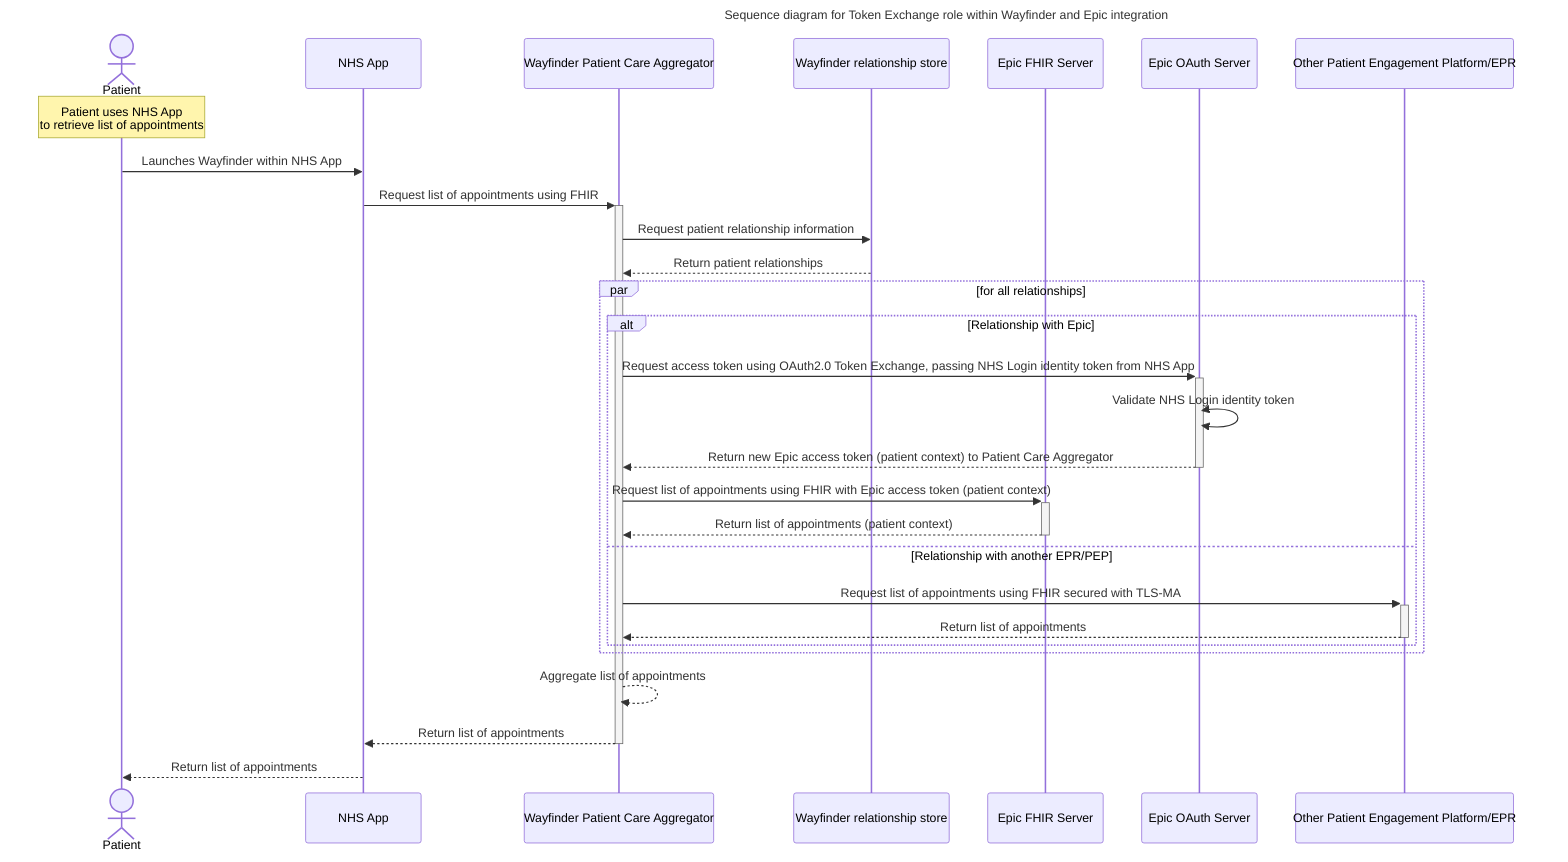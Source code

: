 ---
title: Sequence diagram for Token Exchange role within Wayfinder and Epic integration
description: Sequence diagram showing the process of token exchange between Wayfinder and Epic systems, NOT using NHS login.
author: Matthew Brown
date: 2025-08-01
tags: [Wayfinder, Epic, Token Exchange, Sequence Diagram]
displayMode: sequence
config:
  theme: default
  look: handdrawn
---


sequenceDiagram
    actor P as Patient
    participant NHSA as NHS App
    participant PCA as Wayfinder Patient Care Aggregator
    participant WFR as Wayfinder relationship store
    participant EPIC as Epic FHIR Server
    participant EOAUTH as Epic OAuth Server 
    participant PEP as Other Patient Engagement Platform/EPR
    note over P: Patient uses NHS App<br />to retrieve list of appointments
    P->>NHSA: Launches Wayfinder within NHS App
    NHSA->>+PCA: Request list of appointments using FHIR
    %% see https://simplifier.net/nhsbookingandreferrals/~resources?category=Example&exampletype=Bundle&sortBy=DisplayName for example messages
    PCA->>WFR: Request patient relationship information
    WFR-->>PCA: Return patient relationships
    par for all relationships
      alt Relationship with Epic
        PCA->>+EOAUTH: Request access token using OAuth2.0 Token Exchange, passing NHS Login identity token from NHS App
        EOAUTH<<->>EOAUTH: Validate NHS Login identity token
        EOAUTH-->>-PCA: Return new Epic access token (patient context) to Patient Care Aggregator
        PCA->>+EPIC: Request list of appointments using FHIR with Epic access token (patient context)
        EPIC-->>-PCA: Return list of appointments (patient context)
      else Relationship with another EPR/PEP
        PCA->>+PEP: Request list of appointments using FHIR secured with TLS-MA
        PEP-->>-PCA: Return list of appointments
      end
    end
    PCA-->>PCA: Aggregate list of appointments
    PCA-->>-NHSA: Return list of appointments
    NHSA-->>P: Return list of appointments